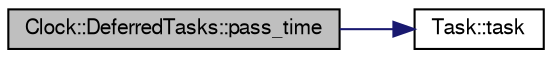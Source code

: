 digraph G
{
  edge [fontname="FreeSans",fontsize="10",labelfontname="FreeSans",labelfontsize="10"];
  node [fontname="FreeSans",fontsize="10",shape=record];
  rankdir=LR;
  Node1 [label="Clock::DeferredTasks::pass_time",height=0.2,width=0.4,color="black", fillcolor="grey75", style="filled" fontcolor="black"];
  Node1 -> Node2 [color="midnightblue",fontsize="10",style="solid"];
  Node2 [label="Task::task",height=0.2,width=0.4,color="black", fillcolor="white", style="filled",URL="$classTask.html#a87488fcdd09c9a0200913333fb6c9c32"];
}
